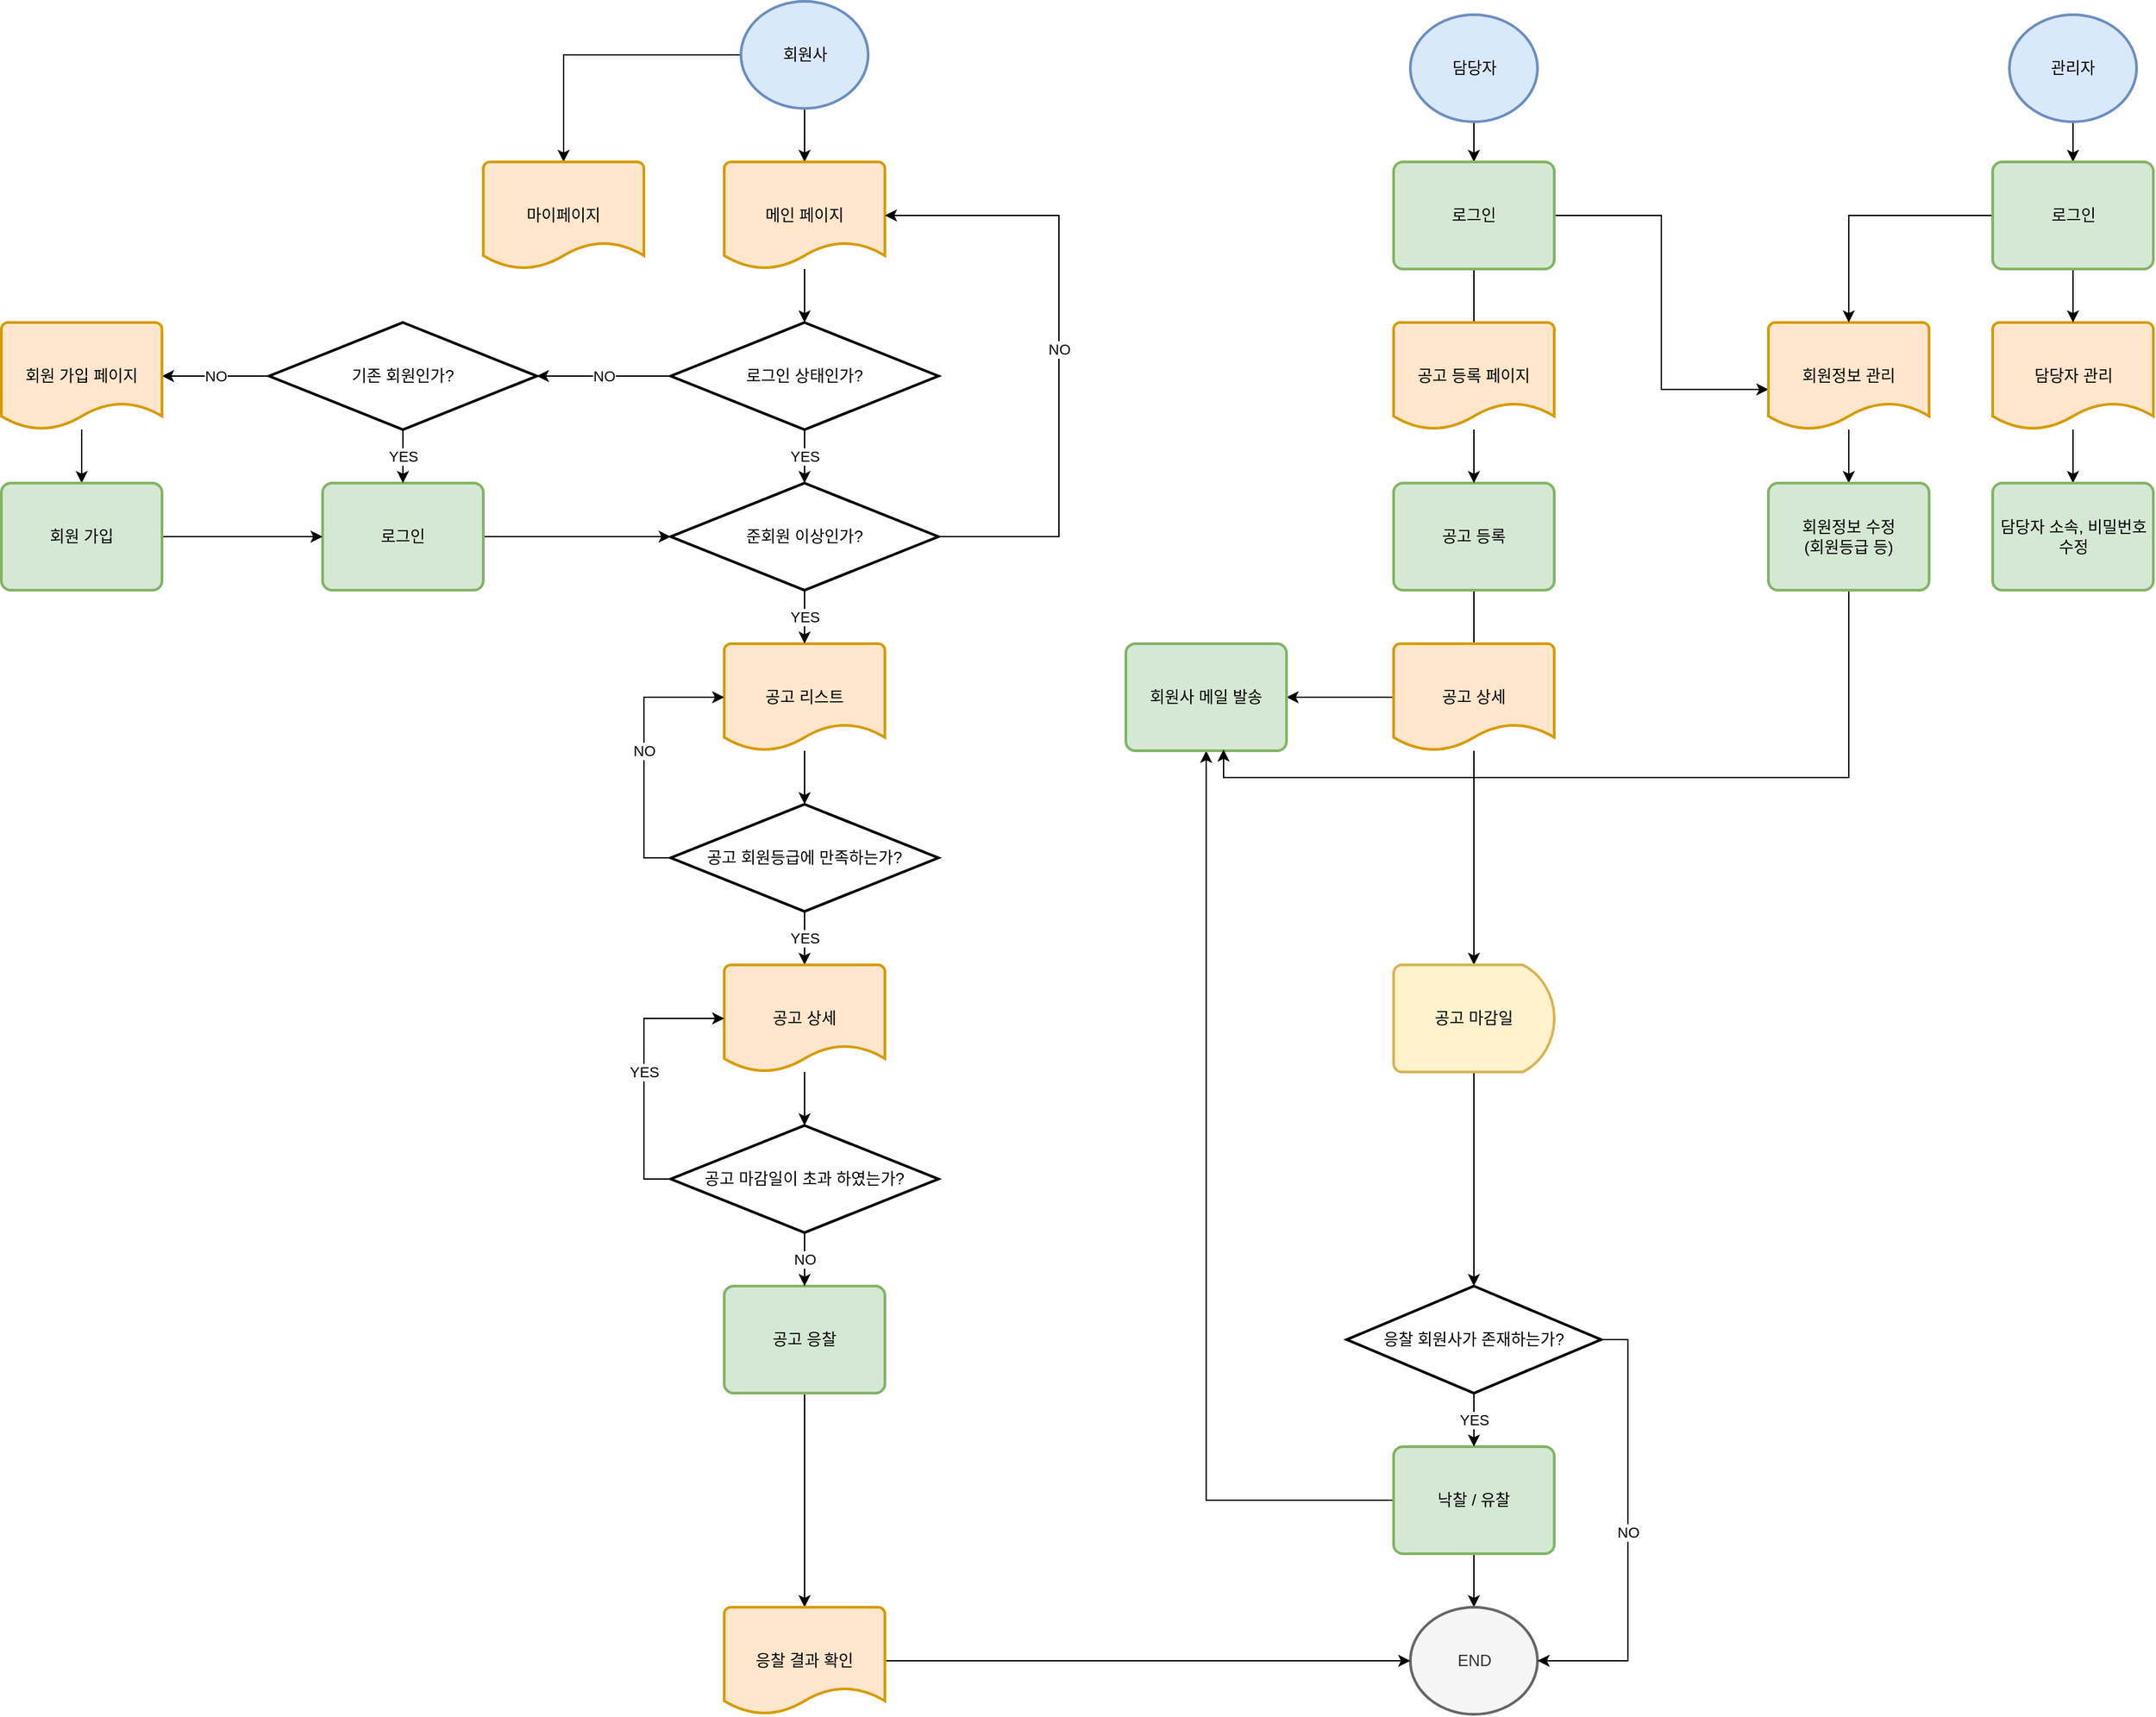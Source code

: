 <mxfile version="15.5.2" type="github">
  <diagram id="vh2RxS1X1kJ_eMTyJ13_" name="Page-1">
    <mxGraphModel dx="1422" dy="802" grid="1" gridSize="10" guides="1" tooltips="1" connect="1" arrows="1" fold="1" page="1" pageScale="1" pageWidth="2339" pageHeight="3300" math="0" shadow="0">
      <root>
        <mxCell id="0" />
        <mxCell id="1" parent="0" />
        <mxCell id="n1tUE6l7CBbda3Mu8bpC-3" value="" style="edgeStyle=orthogonalEdgeStyle;rounded=0;orthogonalLoop=1;jettySize=auto;html=1;" parent="1" source="n1tUE6l7CBbda3Mu8bpC-1" target="n1tUE6l7CBbda3Mu8bpC-2" edge="1">
          <mxGeometry relative="1" as="geometry" />
        </mxCell>
        <mxCell id="n1tUE6l7CBbda3Mu8bpC-1" value="담당자" style="strokeWidth=2;html=1;shape=mxgraph.flowchart.start_2;whiteSpace=wrap;fillColor=#dae8fc;strokeColor=#6c8ebf;" parent="1" vertex="1">
          <mxGeometry x="1172.5" y="90" width="95" height="80" as="geometry" />
        </mxCell>
        <mxCell id="n1tUE6l7CBbda3Mu8bpC-6" value="" style="edgeStyle=orthogonalEdgeStyle;rounded=0;orthogonalLoop=1;jettySize=auto;html=1;" parent="1" source="n1tUE6l7CBbda3Mu8bpC-2" edge="1">
          <mxGeometry relative="1" as="geometry">
            <mxPoint x="1220" y="330" as="targetPoint" />
          </mxGeometry>
        </mxCell>
        <mxCell id="efKuRQib4lVwZoNB9j2n-66" style="edgeStyle=orthogonalEdgeStyle;rounded=0;orthogonalLoop=1;jettySize=auto;html=1;entryX=0;entryY=0.625;entryDx=0;entryDy=0;entryPerimeter=0;" edge="1" parent="1" source="n1tUE6l7CBbda3Mu8bpC-2" target="efKuRQib4lVwZoNB9j2n-59">
          <mxGeometry relative="1" as="geometry" />
        </mxCell>
        <mxCell id="n1tUE6l7CBbda3Mu8bpC-2" value="로그인" style="rounded=1;whiteSpace=wrap;html=1;absoluteArcSize=1;arcSize=14;strokeWidth=2;fillColor=#d5e8d4;strokeColor=#82b366;" parent="1" vertex="1">
          <mxGeometry x="1160" y="200" width="120" height="80" as="geometry" />
        </mxCell>
        <mxCell id="efKuRQib4lVwZoNB9j2n-26" value="" style="edgeStyle=orthogonalEdgeStyle;rounded=0;orthogonalLoop=1;jettySize=auto;html=1;" edge="1" parent="1" source="n1tUE6l7CBbda3Mu8bpC-9" target="n1tUE6l7CBbda3Mu8bpC-21">
          <mxGeometry relative="1" as="geometry" />
        </mxCell>
        <mxCell id="efKuRQib4lVwZoNB9j2n-35" style="edgeStyle=orthogonalEdgeStyle;rounded=0;orthogonalLoop=1;jettySize=auto;html=1;" edge="1" parent="1" source="n1tUE6l7CBbda3Mu8bpC-9" target="efKuRQib4lVwZoNB9j2n-29">
          <mxGeometry relative="1" as="geometry" />
        </mxCell>
        <mxCell id="n1tUE6l7CBbda3Mu8bpC-9" value="낙찰 / 유찰" style="rounded=1;whiteSpace=wrap;html=1;absoluteArcSize=1;arcSize=14;strokeWidth=2;fillColor=#d5e8d4;strokeColor=#82b366;" parent="1" vertex="1">
          <mxGeometry x="1160" y="1160" width="120" height="80" as="geometry" />
        </mxCell>
        <mxCell id="efKuRQib4lVwZoNB9j2n-21" style="edgeStyle=orthogonalEdgeStyle;rounded=0;orthogonalLoop=1;jettySize=auto;html=1;" edge="1" parent="1" source="n1tUE6l7CBbda3Mu8bpC-12">
          <mxGeometry relative="1" as="geometry">
            <mxPoint x="1220" y="570" as="targetPoint" />
          </mxGeometry>
        </mxCell>
        <mxCell id="n1tUE6l7CBbda3Mu8bpC-12" value="공고 등록" style="rounded=1;whiteSpace=wrap;html=1;absoluteArcSize=1;arcSize=14;strokeWidth=2;fillColor=#d5e8d4;strokeColor=#82b366;" parent="1" vertex="1">
          <mxGeometry x="1160" y="440" width="120" height="80" as="geometry" />
        </mxCell>
        <mxCell id="efKuRQib4lVwZoNB9j2n-36" value="" style="edgeStyle=orthogonalEdgeStyle;rounded=0;orthogonalLoop=1;jettySize=auto;html=1;" edge="1" parent="1" source="n1tUE6l7CBbda3Mu8bpC-13" target="efKuRQib4lVwZoNB9j2n-3">
          <mxGeometry relative="1" as="geometry" />
        </mxCell>
        <mxCell id="efKuRQib4lVwZoNB9j2n-63" style="edgeStyle=orthogonalEdgeStyle;rounded=0;orthogonalLoop=1;jettySize=auto;html=1;" edge="1" parent="1" source="n1tUE6l7CBbda3Mu8bpC-13" target="efKuRQib4lVwZoNB9j2n-61">
          <mxGeometry relative="1" as="geometry" />
        </mxCell>
        <mxCell id="n1tUE6l7CBbda3Mu8bpC-13" value="회원사" style="strokeWidth=2;html=1;shape=mxgraph.flowchart.start_2;whiteSpace=wrap;fillColor=#dae8fc;strokeColor=#6c8ebf;" parent="1" vertex="1">
          <mxGeometry x="672.5" y="80" width="95" height="80" as="geometry" />
        </mxCell>
        <mxCell id="efKuRQib4lVwZoNB9j2n-42" value="" style="edgeStyle=orthogonalEdgeStyle;rounded=0;orthogonalLoop=1;jettySize=auto;html=1;entryX=0;entryY=0.5;entryDx=0;entryDy=0;entryPerimeter=0;exitX=1;exitY=0.5;exitDx=0;exitDy=0;" edge="1" parent="1" source="n1tUE6l7CBbda3Mu8bpC-14" target="efKuRQib4lVwZoNB9j2n-5">
          <mxGeometry y="-10" relative="1" as="geometry">
            <mxPoint x="520" y="540" as="targetPoint" />
            <mxPoint as="offset" />
          </mxGeometry>
        </mxCell>
        <mxCell id="n1tUE6l7CBbda3Mu8bpC-14" value="로그인" style="rounded=1;whiteSpace=wrap;html=1;absoluteArcSize=1;arcSize=14;strokeWidth=2;fillColor=#d5e8d4;strokeColor=#82b366;" parent="1" vertex="1">
          <mxGeometry x="360" y="440" width="120" height="80" as="geometry" />
        </mxCell>
        <mxCell id="n1tUE6l7CBbda3Mu8bpC-29" style="edgeStyle=orthogonalEdgeStyle;rounded=0;orthogonalLoop=1;jettySize=auto;html=1;" parent="1" source="n1tUE6l7CBbda3Mu8bpC-16" target="n1tUE6l7CBbda3Mu8bpC-28" edge="1">
          <mxGeometry relative="1" as="geometry" />
        </mxCell>
        <mxCell id="n1tUE6l7CBbda3Mu8bpC-16" value="공고 응찰" style="rounded=1;whiteSpace=wrap;html=1;absoluteArcSize=1;arcSize=14;strokeWidth=2;fillColor=#d5e8d4;strokeColor=#82b366;" parent="1" vertex="1">
          <mxGeometry x="660" y="1040" width="120" height="80" as="geometry" />
        </mxCell>
        <mxCell id="n1tUE6l7CBbda3Mu8bpC-21" value="END" style="strokeWidth=2;html=1;shape=mxgraph.flowchart.start_2;whiteSpace=wrap;fillColor=#f5f5f5;fontColor=#333333;strokeColor=#666666;" parent="1" vertex="1">
          <mxGeometry x="1172.5" y="1280" width="95" height="80" as="geometry" />
        </mxCell>
        <mxCell id="efKuRQib4lVwZoNB9j2n-24" value="YES" style="edgeStyle=orthogonalEdgeStyle;rounded=0;orthogonalLoop=1;jettySize=auto;html=1;" edge="1" parent="1" source="n1tUE6l7CBbda3Mu8bpC-22" target="n1tUE6l7CBbda3Mu8bpC-9">
          <mxGeometry relative="1" as="geometry" />
        </mxCell>
        <mxCell id="efKuRQib4lVwZoNB9j2n-25" value="NO" style="edgeStyle=orthogonalEdgeStyle;rounded=0;orthogonalLoop=1;jettySize=auto;html=1;exitX=1;exitY=0.5;exitDx=0;exitDy=0;exitPerimeter=0;entryX=1;entryY=0.5;entryDx=0;entryDy=0;entryPerimeter=0;" edge="1" parent="1" source="n1tUE6l7CBbda3Mu8bpC-22" target="n1tUE6l7CBbda3Mu8bpC-21">
          <mxGeometry relative="1" as="geometry" />
        </mxCell>
        <mxCell id="n1tUE6l7CBbda3Mu8bpC-22" value="응찰 회원사가 존재하는가?" style="strokeWidth=2;html=1;shape=mxgraph.flowchart.decision;whiteSpace=wrap;" parent="1" vertex="1">
          <mxGeometry x="1125" y="1040" width="190" height="80" as="geometry" />
        </mxCell>
        <mxCell id="n1tUE6l7CBbda3Mu8bpC-30" style="edgeStyle=orthogonalEdgeStyle;rounded=0;orthogonalLoop=1;jettySize=auto;html=1;entryX=0;entryY=0.5;entryDx=0;entryDy=0;entryPerimeter=0;" parent="1" source="n1tUE6l7CBbda3Mu8bpC-28" target="n1tUE6l7CBbda3Mu8bpC-21" edge="1">
          <mxGeometry relative="1" as="geometry" />
        </mxCell>
        <mxCell id="n1tUE6l7CBbda3Mu8bpC-28" value="응찰 결과 확인" style="strokeWidth=2;html=1;shape=mxgraph.flowchart.document2;whiteSpace=wrap;size=0.25;fillColor=#ffe6cc;strokeColor=#d79b00;" parent="1" vertex="1">
          <mxGeometry x="660" y="1280" width="120" height="80" as="geometry" />
        </mxCell>
        <mxCell id="efKuRQib4lVwZoNB9j2n-39" value="" style="edgeStyle=orthogonalEdgeStyle;rounded=0;orthogonalLoop=1;jettySize=auto;html=1;" edge="1" parent="1" source="efKuRQib4lVwZoNB9j2n-3" target="efKuRQib4lVwZoNB9j2n-37">
          <mxGeometry relative="1" as="geometry" />
        </mxCell>
        <mxCell id="efKuRQib4lVwZoNB9j2n-3" value="메인 페이지" style="strokeWidth=2;html=1;shape=mxgraph.flowchart.document2;whiteSpace=wrap;size=0.25;fillColor=#ffe6cc;strokeColor=#d79b00;" vertex="1" parent="1">
          <mxGeometry x="660" y="200" width="120" height="80" as="geometry" />
        </mxCell>
        <mxCell id="efKuRQib4lVwZoNB9j2n-14" value="" style="edgeStyle=orthogonalEdgeStyle;rounded=0;orthogonalLoop=1;jettySize=auto;html=1;" edge="1" parent="1" source="efKuRQib4lVwZoNB9j2n-4" target="efKuRQib4lVwZoNB9j2n-12">
          <mxGeometry relative="1" as="geometry" />
        </mxCell>
        <mxCell id="efKuRQib4lVwZoNB9j2n-4" value="공고 리스트" style="strokeWidth=2;html=1;shape=mxgraph.flowchart.document2;whiteSpace=wrap;size=0.25;fillColor=#ffe6cc;strokeColor=#d79b00;" vertex="1" parent="1">
          <mxGeometry x="660" y="560" width="120" height="80" as="geometry" />
        </mxCell>
        <mxCell id="efKuRQib4lVwZoNB9j2n-10" value="NO" style="edgeStyle=orthogonalEdgeStyle;rounded=0;orthogonalLoop=1;jettySize=auto;html=1;entryX=1;entryY=0.5;entryDx=0;entryDy=0;entryPerimeter=0;" edge="1" parent="1" source="efKuRQib4lVwZoNB9j2n-5" target="efKuRQib4lVwZoNB9j2n-3">
          <mxGeometry relative="1" as="geometry">
            <mxPoint x="810" y="240" as="targetPoint" />
            <Array as="points">
              <mxPoint x="910" y="480" />
              <mxPoint x="910" y="240" />
            </Array>
          </mxGeometry>
        </mxCell>
        <mxCell id="efKuRQib4lVwZoNB9j2n-11" value="YES" style="edgeStyle=orthogonalEdgeStyle;rounded=0;orthogonalLoop=1;jettySize=auto;html=1;" edge="1" parent="1" source="efKuRQib4lVwZoNB9j2n-5" target="efKuRQib4lVwZoNB9j2n-4">
          <mxGeometry relative="1" as="geometry" />
        </mxCell>
        <mxCell id="efKuRQib4lVwZoNB9j2n-5" value="준회원 이상인가?" style="strokeWidth=2;html=1;shape=mxgraph.flowchart.decision;whiteSpace=wrap;" vertex="1" parent="1">
          <mxGeometry x="620" y="440" width="200" height="80" as="geometry" />
        </mxCell>
        <mxCell id="efKuRQib4lVwZoNB9j2n-15" value="NO" style="edgeStyle=orthogonalEdgeStyle;rounded=0;orthogonalLoop=1;jettySize=auto;html=1;entryX=0;entryY=0.5;entryDx=0;entryDy=0;entryPerimeter=0;" edge="1" parent="1" source="efKuRQib4lVwZoNB9j2n-12" target="efKuRQib4lVwZoNB9j2n-4">
          <mxGeometry relative="1" as="geometry">
            <Array as="points">
              <mxPoint x="600" y="720" />
              <mxPoint x="600" y="600" />
            </Array>
          </mxGeometry>
        </mxCell>
        <mxCell id="efKuRQib4lVwZoNB9j2n-16" value="YES" style="edgeStyle=orthogonalEdgeStyle;rounded=0;orthogonalLoop=1;jettySize=auto;html=1;" edge="1" parent="1" source="efKuRQib4lVwZoNB9j2n-12" target="efKuRQib4lVwZoNB9j2n-13">
          <mxGeometry relative="1" as="geometry" />
        </mxCell>
        <mxCell id="efKuRQib4lVwZoNB9j2n-12" value="공고 회원등급에 만족하는가?" style="strokeWidth=2;html=1;shape=mxgraph.flowchart.decision;whiteSpace=wrap;" vertex="1" parent="1">
          <mxGeometry x="620" y="680" width="200" height="80" as="geometry" />
        </mxCell>
        <mxCell id="efKuRQib4lVwZoNB9j2n-17" value="" style="edgeStyle=orthogonalEdgeStyle;rounded=0;orthogonalLoop=1;jettySize=auto;html=1;entryX=0.5;entryY=0;entryDx=0;entryDy=0;entryPerimeter=0;" edge="1" parent="1" source="efKuRQib4lVwZoNB9j2n-13" target="efKuRQib4lVwZoNB9j2n-50">
          <mxGeometry relative="1" as="geometry">
            <mxPoint x="720" y="920" as="targetPoint" />
          </mxGeometry>
        </mxCell>
        <mxCell id="efKuRQib4lVwZoNB9j2n-13" value="공고 상세" style="strokeWidth=2;html=1;shape=mxgraph.flowchart.document2;whiteSpace=wrap;size=0.25;fillColor=#ffe6cc;strokeColor=#d79b00;" vertex="1" parent="1">
          <mxGeometry x="660" y="800" width="120" height="80" as="geometry" />
        </mxCell>
        <mxCell id="efKuRQib4lVwZoNB9j2n-20" value="" style="edgeStyle=orthogonalEdgeStyle;rounded=0;orthogonalLoop=1;jettySize=auto;html=1;" edge="1" parent="1" source="efKuRQib4lVwZoNB9j2n-19" target="n1tUE6l7CBbda3Mu8bpC-12">
          <mxGeometry relative="1" as="geometry" />
        </mxCell>
        <mxCell id="efKuRQib4lVwZoNB9j2n-19" value="공고 등록 페이지" style="strokeWidth=2;html=1;shape=mxgraph.flowchart.document2;whiteSpace=wrap;size=0.25;fillColor=#ffe6cc;strokeColor=#d79b00;" vertex="1" parent="1">
          <mxGeometry x="1160" y="320" width="120" height="80" as="geometry" />
        </mxCell>
        <mxCell id="efKuRQib4lVwZoNB9j2n-31" value="" style="edgeStyle=orthogonalEdgeStyle;rounded=0;orthogonalLoop=1;jettySize=auto;html=1;" edge="1" parent="1" source="efKuRQib4lVwZoNB9j2n-27" target="efKuRQib4lVwZoNB9j2n-29">
          <mxGeometry relative="1" as="geometry">
            <mxPoint x="1120" y="610" as="targetPoint" />
          </mxGeometry>
        </mxCell>
        <mxCell id="efKuRQib4lVwZoNB9j2n-56" style="edgeStyle=orthogonalEdgeStyle;rounded=0;orthogonalLoop=1;jettySize=auto;html=1;" edge="1" parent="1" source="efKuRQib4lVwZoNB9j2n-27" target="efKuRQib4lVwZoNB9j2n-55">
          <mxGeometry relative="1" as="geometry" />
        </mxCell>
        <mxCell id="efKuRQib4lVwZoNB9j2n-27" value="공고 상세" style="strokeWidth=2;html=1;shape=mxgraph.flowchart.document2;whiteSpace=wrap;size=0.25;fillColor=#ffe6cc;strokeColor=#d79b00;" vertex="1" parent="1">
          <mxGeometry x="1160" y="560" width="120" height="80" as="geometry" />
        </mxCell>
        <mxCell id="efKuRQib4lVwZoNB9j2n-29" value="회원사 메일 발송" style="rounded=1;whiteSpace=wrap;html=1;absoluteArcSize=1;arcSize=14;strokeWidth=2;fillColor=#d5e8d4;strokeColor=#82b366;" vertex="1" parent="1">
          <mxGeometry x="960" y="560" width="120" height="80" as="geometry" />
        </mxCell>
        <mxCell id="efKuRQib4lVwZoNB9j2n-38" value="YES" style="edgeStyle=orthogonalEdgeStyle;rounded=0;orthogonalLoop=1;jettySize=auto;html=1;" edge="1" parent="1" source="efKuRQib4lVwZoNB9j2n-37" target="efKuRQib4lVwZoNB9j2n-5">
          <mxGeometry relative="1" as="geometry" />
        </mxCell>
        <mxCell id="efKuRQib4lVwZoNB9j2n-41" value="NO" style="edgeStyle=orthogonalEdgeStyle;rounded=0;orthogonalLoop=1;jettySize=auto;html=1;entryX=1;entryY=0.5;entryDx=0;entryDy=0;entryPerimeter=0;" edge="1" parent="1" source="efKuRQib4lVwZoNB9j2n-37" target="efKuRQib4lVwZoNB9j2n-43">
          <mxGeometry relative="1" as="geometry">
            <mxPoint x="560" y="390" as="targetPoint" />
          </mxGeometry>
        </mxCell>
        <mxCell id="efKuRQib4lVwZoNB9j2n-37" value="로그인 상태인가?" style="strokeWidth=2;html=1;shape=mxgraph.flowchart.decision;whiteSpace=wrap;" vertex="1" parent="1">
          <mxGeometry x="620" y="320" width="200" height="80" as="geometry" />
        </mxCell>
        <mxCell id="efKuRQib4lVwZoNB9j2n-44" value="YES" style="edgeStyle=orthogonalEdgeStyle;rounded=0;orthogonalLoop=1;jettySize=auto;html=1;" edge="1" parent="1" source="efKuRQib4lVwZoNB9j2n-43" target="n1tUE6l7CBbda3Mu8bpC-14">
          <mxGeometry relative="1" as="geometry" />
        </mxCell>
        <mxCell id="efKuRQib4lVwZoNB9j2n-46" value="NO" style="edgeStyle=orthogonalEdgeStyle;rounded=0;orthogonalLoop=1;jettySize=auto;html=1;" edge="1" parent="1" source="efKuRQib4lVwZoNB9j2n-43" target="efKuRQib4lVwZoNB9j2n-45">
          <mxGeometry relative="1" as="geometry" />
        </mxCell>
        <mxCell id="efKuRQib4lVwZoNB9j2n-43" value="기존 회원인가?" style="strokeWidth=2;html=1;shape=mxgraph.flowchart.decision;whiteSpace=wrap;" vertex="1" parent="1">
          <mxGeometry x="320" y="320" width="200" height="80" as="geometry" />
        </mxCell>
        <mxCell id="efKuRQib4lVwZoNB9j2n-48" value="" style="edgeStyle=orthogonalEdgeStyle;rounded=0;orthogonalLoop=1;jettySize=auto;html=1;entryX=0.5;entryY=0;entryDx=0;entryDy=0;" edge="1" parent="1" source="efKuRQib4lVwZoNB9j2n-45" target="efKuRQib4lVwZoNB9j2n-54">
          <mxGeometry relative="1" as="geometry">
            <mxPoint x="210" y="420" as="targetPoint" />
          </mxGeometry>
        </mxCell>
        <mxCell id="efKuRQib4lVwZoNB9j2n-45" value="회원 가입 페이지" style="strokeWidth=2;html=1;shape=mxgraph.flowchart.document2;whiteSpace=wrap;size=0.25;fillColor=#ffe6cc;strokeColor=#d79b00;" vertex="1" parent="1">
          <mxGeometry x="120" y="320" width="120" height="80" as="geometry" />
        </mxCell>
        <mxCell id="efKuRQib4lVwZoNB9j2n-49" style="edgeStyle=orthogonalEdgeStyle;rounded=0;orthogonalLoop=1;jettySize=auto;html=1;entryX=0;entryY=0.5;entryDx=0;entryDy=0;exitX=1;exitY=0.5;exitDx=0;exitDy=0;" edge="1" parent="1" source="efKuRQib4lVwZoNB9j2n-54" target="n1tUE6l7CBbda3Mu8bpC-14">
          <mxGeometry relative="1" as="geometry">
            <mxPoint x="290" y="480" as="sourcePoint" />
          </mxGeometry>
        </mxCell>
        <mxCell id="efKuRQib4lVwZoNB9j2n-51" value="NO" style="edgeStyle=orthogonalEdgeStyle;rounded=0;orthogonalLoop=1;jettySize=auto;html=1;" edge="1" parent="1" source="efKuRQib4lVwZoNB9j2n-50" target="n1tUE6l7CBbda3Mu8bpC-16">
          <mxGeometry relative="1" as="geometry" />
        </mxCell>
        <mxCell id="efKuRQib4lVwZoNB9j2n-52" value="YES" style="edgeStyle=orthogonalEdgeStyle;rounded=0;orthogonalLoop=1;jettySize=auto;html=1;exitX=0;exitY=0.5;exitDx=0;exitDy=0;exitPerimeter=0;entryX=0;entryY=0.5;entryDx=0;entryDy=0;entryPerimeter=0;" edge="1" parent="1" source="efKuRQib4lVwZoNB9j2n-50" target="efKuRQib4lVwZoNB9j2n-13">
          <mxGeometry relative="1" as="geometry" />
        </mxCell>
        <mxCell id="efKuRQib4lVwZoNB9j2n-50" value="공고 마감일이 초과 하였는가?" style="strokeWidth=2;html=1;shape=mxgraph.flowchart.decision;whiteSpace=wrap;" vertex="1" parent="1">
          <mxGeometry x="620" y="920" width="200" height="80" as="geometry" />
        </mxCell>
        <mxCell id="efKuRQib4lVwZoNB9j2n-54" value="회원 가입" style="rounded=1;whiteSpace=wrap;html=1;absoluteArcSize=1;arcSize=14;strokeWidth=2;fillColor=#d5e8d4;strokeColor=#82b366;" vertex="1" parent="1">
          <mxGeometry x="120" y="440" width="120" height="80" as="geometry" />
        </mxCell>
        <mxCell id="efKuRQib4lVwZoNB9j2n-57" style="edgeStyle=orthogonalEdgeStyle;rounded=0;orthogonalLoop=1;jettySize=auto;html=1;entryX=0.5;entryY=0;entryDx=0;entryDy=0;entryPerimeter=0;" edge="1" parent="1" source="efKuRQib4lVwZoNB9j2n-55" target="n1tUE6l7CBbda3Mu8bpC-22">
          <mxGeometry relative="1" as="geometry">
            <mxPoint x="1230" y="1000" as="targetPoint" />
          </mxGeometry>
        </mxCell>
        <mxCell id="efKuRQib4lVwZoNB9j2n-55" value="공고 마감일" style="strokeWidth=2;html=1;shape=mxgraph.flowchart.delay;whiteSpace=wrap;fillColor=#fff2cc;strokeColor=#d6b656;" vertex="1" parent="1">
          <mxGeometry x="1160" y="800" width="120" height="80" as="geometry" />
        </mxCell>
        <mxCell id="efKuRQib4lVwZoNB9j2n-65" value="" style="edgeStyle=orthogonalEdgeStyle;rounded=0;orthogonalLoop=1;jettySize=auto;html=1;" edge="1" parent="1" source="efKuRQib4lVwZoNB9j2n-58" target="efKuRQib4lVwZoNB9j2n-64">
          <mxGeometry relative="1" as="geometry" />
        </mxCell>
        <mxCell id="efKuRQib4lVwZoNB9j2n-58" value="관리자" style="strokeWidth=2;html=1;shape=mxgraph.flowchart.start_2;whiteSpace=wrap;fillColor=#dae8fc;strokeColor=#6c8ebf;" vertex="1" parent="1">
          <mxGeometry x="1620" y="90" width="95" height="80" as="geometry" />
        </mxCell>
        <mxCell id="efKuRQib4lVwZoNB9j2n-70" value="" style="edgeStyle=orthogonalEdgeStyle;rounded=0;orthogonalLoop=1;jettySize=auto;html=1;" edge="1" parent="1" source="efKuRQib4lVwZoNB9j2n-59" target="efKuRQib4lVwZoNB9j2n-69">
          <mxGeometry relative="1" as="geometry" />
        </mxCell>
        <mxCell id="efKuRQib4lVwZoNB9j2n-59" value="회원정보 관리" style="strokeWidth=2;html=1;shape=mxgraph.flowchart.document2;whiteSpace=wrap;size=0.25;fillColor=#ffe6cc;strokeColor=#d79b00;" vertex="1" parent="1">
          <mxGeometry x="1440" y="320" width="120" height="80" as="geometry" />
        </mxCell>
        <mxCell id="efKuRQib4lVwZoNB9j2n-72" value="" style="edgeStyle=orthogonalEdgeStyle;rounded=0;orthogonalLoop=1;jettySize=auto;html=1;" edge="1" parent="1" source="efKuRQib4lVwZoNB9j2n-60" target="efKuRQib4lVwZoNB9j2n-71">
          <mxGeometry relative="1" as="geometry" />
        </mxCell>
        <mxCell id="efKuRQib4lVwZoNB9j2n-60" value="담당자 관리" style="strokeWidth=2;html=1;shape=mxgraph.flowchart.document2;whiteSpace=wrap;size=0.25;fillColor=#ffe6cc;strokeColor=#d79b00;" vertex="1" parent="1">
          <mxGeometry x="1607.5" y="320" width="120" height="80" as="geometry" />
        </mxCell>
        <mxCell id="efKuRQib4lVwZoNB9j2n-61" value="마이페이지" style="strokeWidth=2;html=1;shape=mxgraph.flowchart.document2;whiteSpace=wrap;size=0.25;fillColor=#ffe6cc;strokeColor=#d79b00;" vertex="1" parent="1">
          <mxGeometry x="480" y="200" width="120" height="80" as="geometry" />
        </mxCell>
        <mxCell id="efKuRQib4lVwZoNB9j2n-67" style="edgeStyle=orthogonalEdgeStyle;rounded=0;orthogonalLoop=1;jettySize=auto;html=1;" edge="1" parent="1" source="efKuRQib4lVwZoNB9j2n-64" target="efKuRQib4lVwZoNB9j2n-59">
          <mxGeometry relative="1" as="geometry" />
        </mxCell>
        <mxCell id="efKuRQib4lVwZoNB9j2n-68" value="" style="edgeStyle=orthogonalEdgeStyle;rounded=0;orthogonalLoop=1;jettySize=auto;html=1;" edge="1" parent="1" source="efKuRQib4lVwZoNB9j2n-64" target="efKuRQib4lVwZoNB9j2n-60">
          <mxGeometry relative="1" as="geometry" />
        </mxCell>
        <mxCell id="efKuRQib4lVwZoNB9j2n-64" value="로그인" style="rounded=1;whiteSpace=wrap;html=1;absoluteArcSize=1;arcSize=14;strokeWidth=2;fillColor=#d5e8d4;strokeColor=#82b366;" vertex="1" parent="1">
          <mxGeometry x="1607.5" y="200" width="120" height="80" as="geometry" />
        </mxCell>
        <mxCell id="efKuRQib4lVwZoNB9j2n-73" style="edgeStyle=orthogonalEdgeStyle;rounded=0;orthogonalLoop=1;jettySize=auto;html=1;entryX=0.608;entryY=0.988;entryDx=0;entryDy=0;entryPerimeter=0;" edge="1" parent="1" source="efKuRQib4lVwZoNB9j2n-69" target="efKuRQib4lVwZoNB9j2n-29">
          <mxGeometry relative="1" as="geometry">
            <Array as="points">
              <mxPoint x="1500" y="660" />
              <mxPoint x="1033" y="660" />
            </Array>
          </mxGeometry>
        </mxCell>
        <mxCell id="efKuRQib4lVwZoNB9j2n-69" value="회원정보 수정&lt;br&gt;(회원등급 등)" style="rounded=1;whiteSpace=wrap;html=1;absoluteArcSize=1;arcSize=14;strokeWidth=2;fillColor=#d5e8d4;strokeColor=#82b366;" vertex="1" parent="1">
          <mxGeometry x="1440" y="440" width="120" height="80" as="geometry" />
        </mxCell>
        <mxCell id="efKuRQib4lVwZoNB9j2n-71" value="담당자 소속, 비밀번호 수정" style="rounded=1;whiteSpace=wrap;html=1;absoluteArcSize=1;arcSize=14;strokeWidth=2;fillColor=#d5e8d4;strokeColor=#82b366;" vertex="1" parent="1">
          <mxGeometry x="1607.5" y="440" width="120" height="80" as="geometry" />
        </mxCell>
      </root>
    </mxGraphModel>
  </diagram>
</mxfile>
